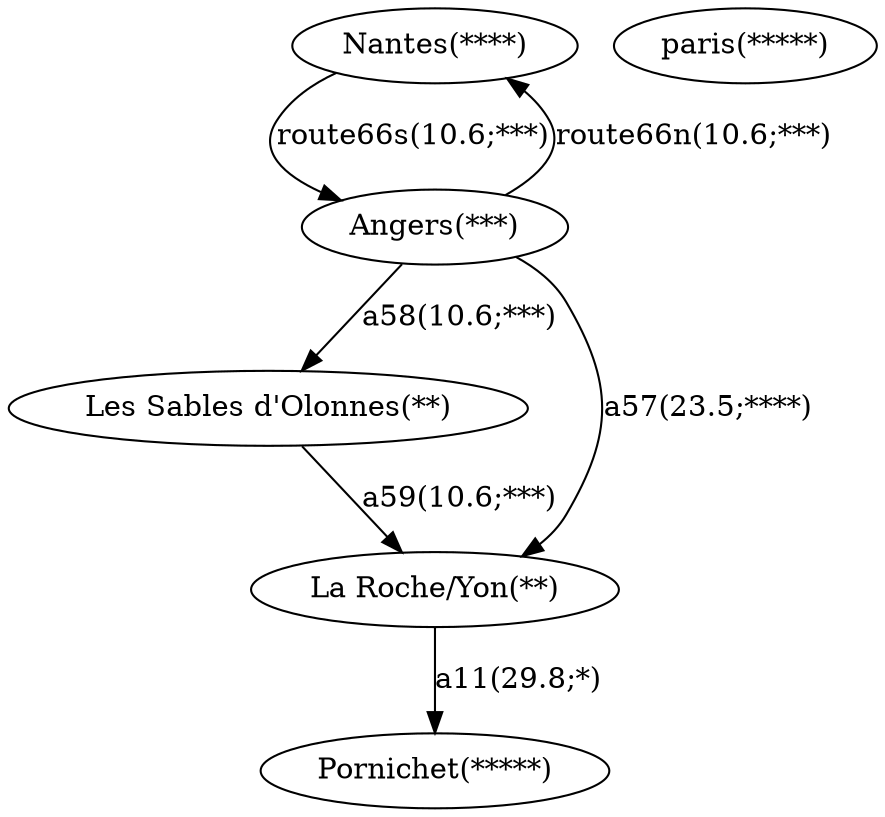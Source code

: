 digraph {
"Nantes" [label="Nantes(****)"];
"Angers" [label="Angers(***)"];
"Les Sables d'Olonnes" [label="Les Sables d'Olonnes(**)"];
"La Roche/Yon" [label="La Roche/Yon(**)"];
"Pornichet" [label="Pornichet(*****)"];
"paris" [label="paris(*****)"];
"Nantes" -> "Angers" [label="route66s(10.6;***)"];
"Angers" -> "La Roche/Yon" [label="a57(23.5;****)"];
"La Roche/Yon" -> "Pornichet" [label="a11(29.8;*)"];
"Angers" -> "Nantes" [label="route66n(10.6;***)"];
"Les Sables d'Olonnes" -> "La Roche/Yon" [label="a59(10.6;***)"];
"Angers" -> "Les Sables d'Olonnes" [label="a58(10.6;***)"];
}